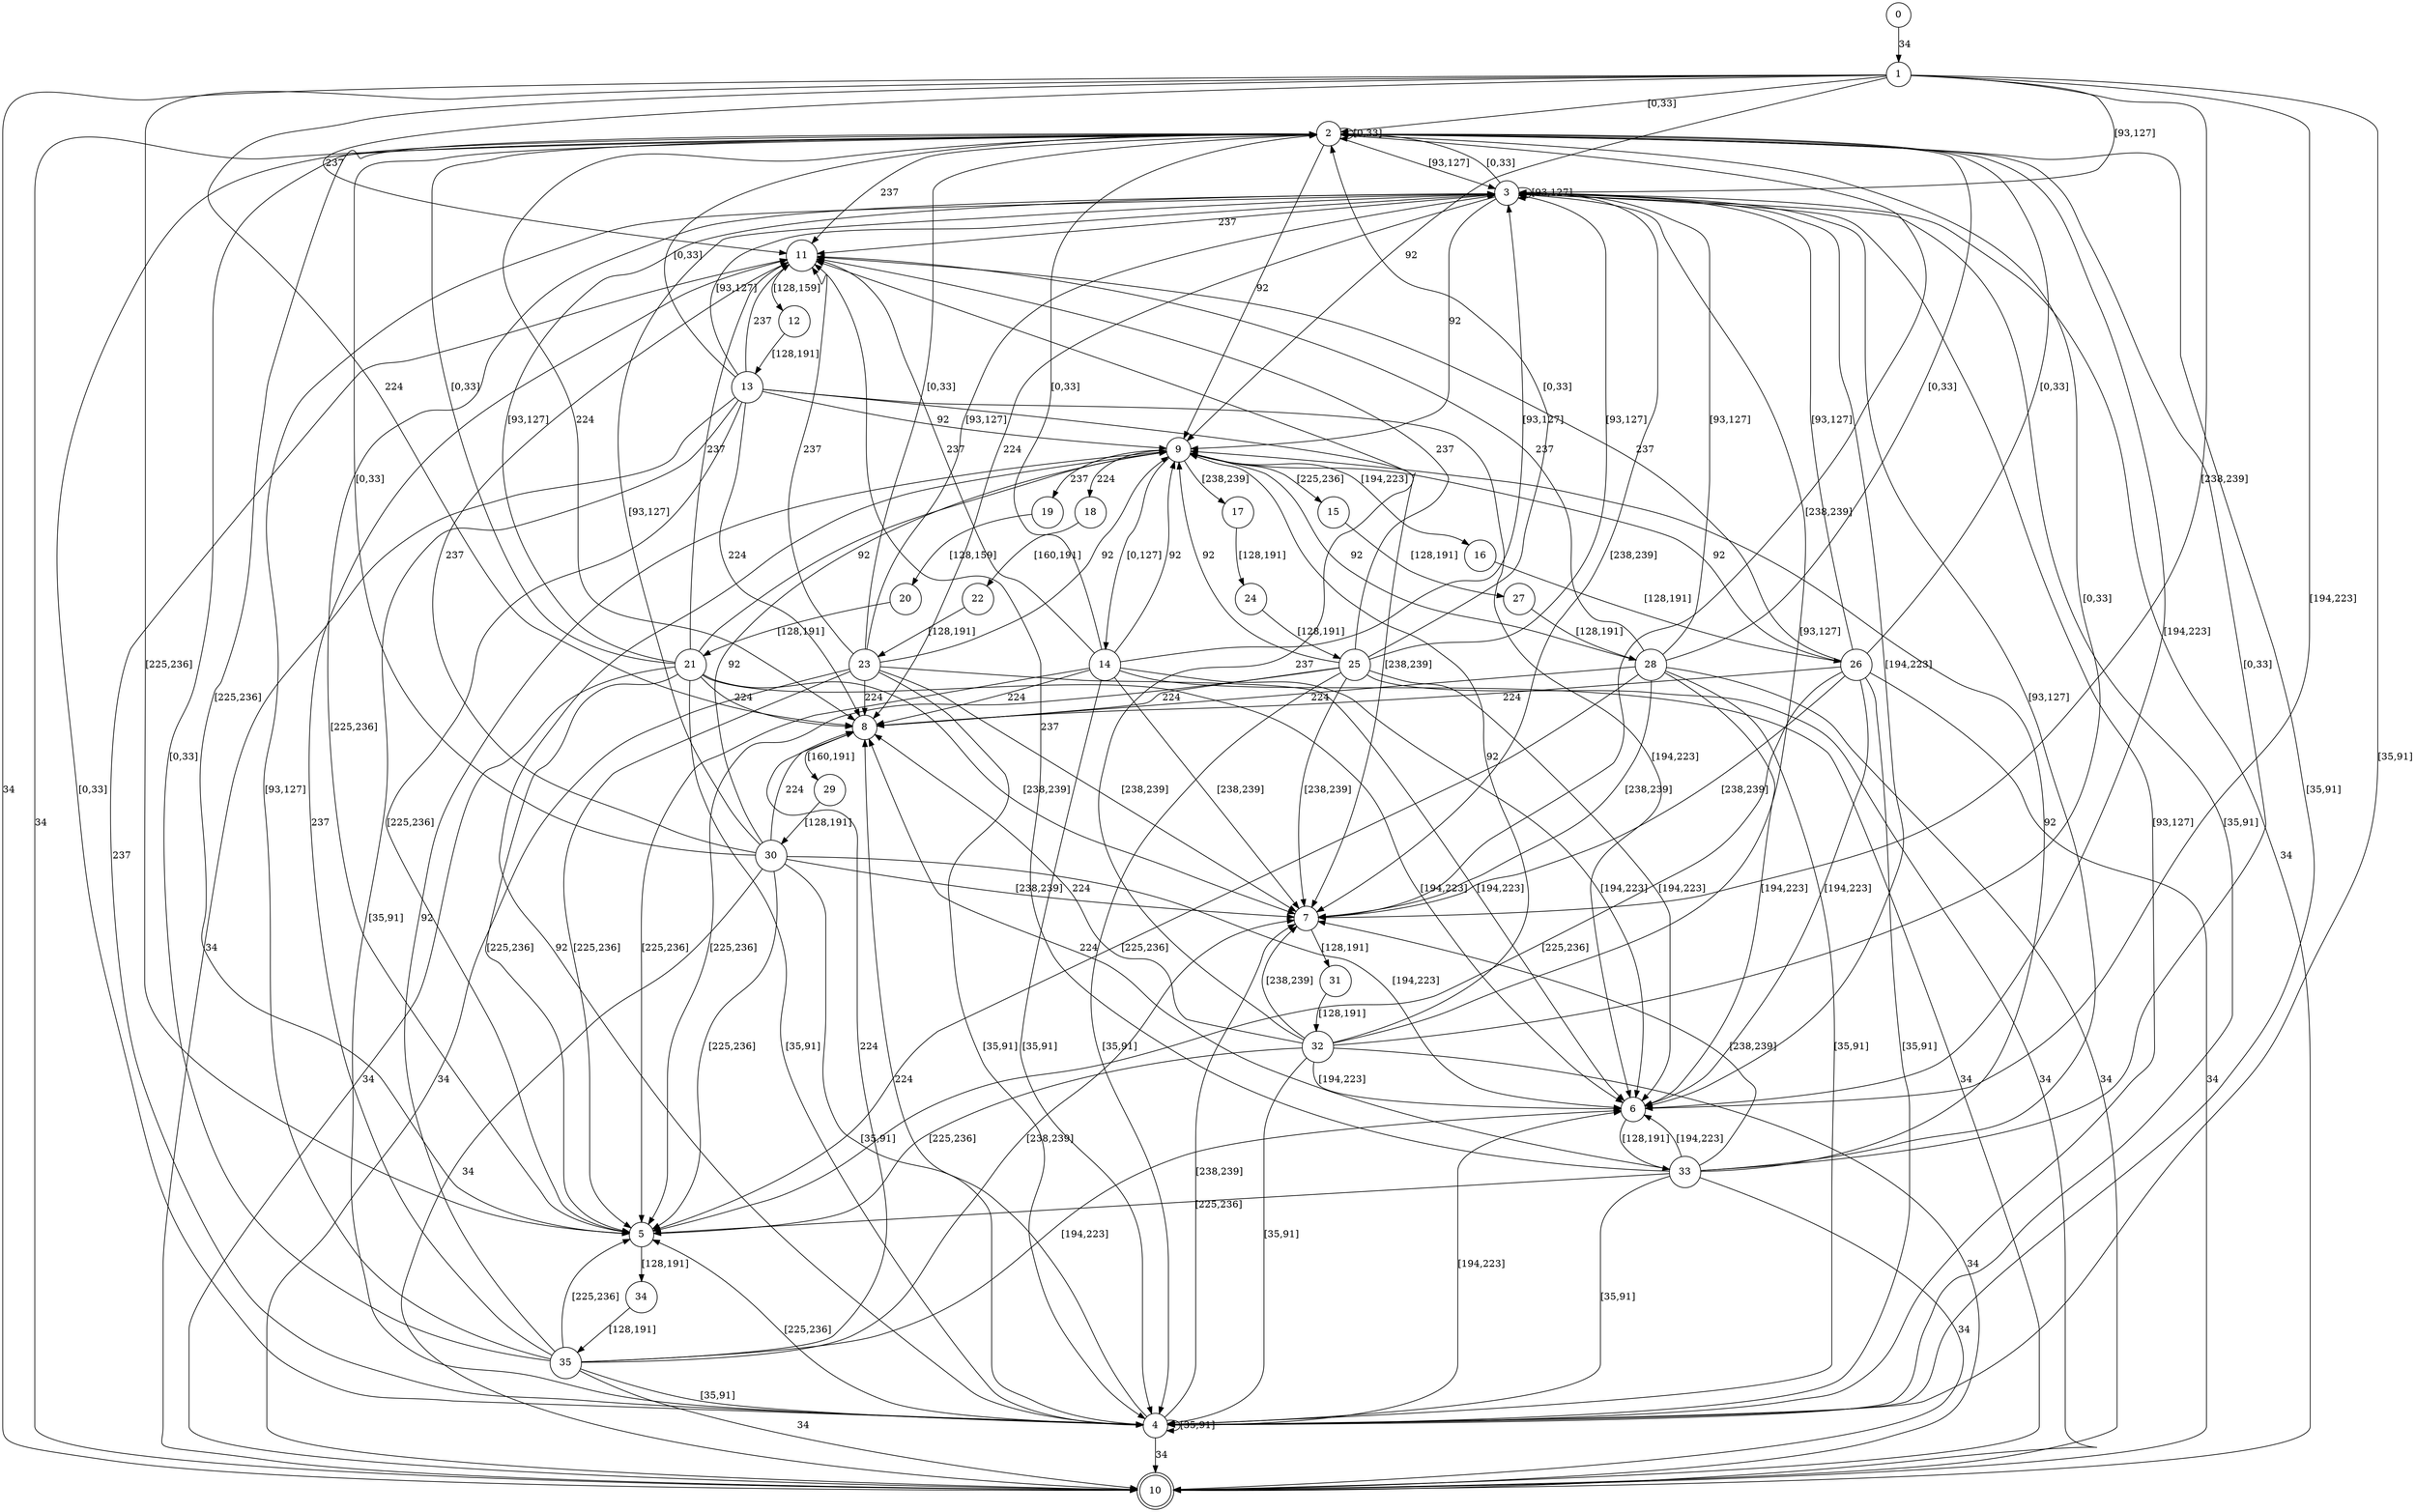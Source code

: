 digraph DFA {
        N0[label="0", shape=circle];
        N1[label="1", shape=circle];
        N2[label="2", shape=circle];
        N3[label="3", shape=circle];
        N4[label="4", shape=circle];
        N5[label="5", shape=circle];
        N6[label="6", shape=circle];
        N7[label="7", shape=circle];
        N8[label="8", shape=circle];
        N9[label="9", shape=circle];
        N10[label="10", shape=doublecircle];
        N11[label="11", shape=circle];
        N12[label="12", shape=circle];
        N13[label="13", shape=circle];
        N14[label="14", shape=circle];
        N15[label="15", shape=circle];
        N16[label="16", shape=circle];
        N17[label="17", shape=circle];
        N18[label="18", shape=circle];
        N19[label="19", shape=circle];
        N20[label="20", shape=circle];
        N21[label="21", shape=circle];
        N22[label="22", shape=circle];
        N23[label="23", shape=circle];
        N24[label="24", shape=circle];
        N25[label="25", shape=circle];
        N26[label="26", shape=circle];
        N27[label="27", shape=circle];
        N28[label="28", shape=circle];
        N29[label="29", shape=circle];
        N30[label="30", shape=circle];
        N31[label="31", shape=circle];
        N32[label="32", shape=circle];
        N33[label="33", shape=circle];
        N34[label="34", shape=circle];
        N35[label="35", shape=circle];
        N0 -> N1[label="34"];
        N1 -> N3[label="[93,127]"];
        N1 -> N9[label="92"];
        N1 -> N5[label="[225,236]"];
        N1 -> N2[label="[0,33]"];
        N1 -> N7[label="[238,239]"];
        N1 -> N8[label="224"];
        N1 -> N6[label="[194,223]"];
        N1 -> N11[label="237"];
        N1 -> N10[label="34"];
        N1 -> N4[label="[35,91]"];
        N2 -> N11[label="237"];
        N2 -> N5[label="[225,236]"];
        N2 -> N2[label="[0,33]"];
        N2 -> N6[label="[194,223]"];
        N2 -> N7[label="[238,239]"];
        N2 -> N8[label="224"];
        N2 -> N4[label="[35,91]"];
        N2 -> N9[label="92"];
        N2 -> N3[label="[93,127]"];
        N2 -> N10[label="34"];
        N3 -> N3[label="[93,127]"];
        N3 -> N4[label="[35,91]"];
        N3 -> N9[label="92"];
        N3 -> N2[label="[0,33]"];
        N3 -> N8[label="224"];
        N3 -> N5[label="[225,236]"];
        N3 -> N6[label="[194,223]"];
        N3 -> N10[label="34"];
        N3 -> N11[label="237"];
        N3 -> N7[label="[238,239]"];
        N4 -> N2[label="[0,33]"];
        N4 -> N5[label="[225,236]"];
        N4 -> N3[label="[93,127]"];
        N4 -> N11[label="237"];
        N4 -> N6[label="[194,223]"];
        N4 -> N7[label="[238,239]"];
        N4 -> N4[label="[35,91]"];
        N4 -> N8[label="224"];
        N4 -> N9[label="92"];
        N4 -> N10[label="34"];
        N5 -> N34[label="[128,191]"];
        N6 -> N33[label="[128,191]"];
        N7 -> N31[label="[128,191]"];
        N8 -> N29[label="[160,191]"];
        N9 -> N16[label="[194,223]"];
        N9 -> N15[label="[225,236]"];
        N9 -> N19[label="237"];
        N9 -> N14[label="[0,127]"];
        N9 -> N18[label="224"];
        N9 -> N17[label="[238,239]"];
        N11 -> N12[label="[128,159]"];
        N12 -> N13[label="[128,191]"];
        N13 -> N5[label="[225,236]"];
        N13 -> N8[label="224"];
        N13 -> N3[label="[93,127]"];
        N13 -> N9[label="92"];
        N13 -> N11[label="237"];
        N13 -> N6[label="[194,223]"];
        N13 -> N10[label="34"];
        N13 -> N2[label="[0,33]"];
        N13 -> N7[label="[238,239]"];
        N13 -> N4[label="[35,91]"];
        N14 -> N8[label="224"];
        N14 -> N4[label="[35,91]"];
        N14 -> N5[label="[225,236]"];
        N14 -> N10[label="34"];
        N14 -> N3[label="[93,127]"];
        N14 -> N2[label="[0,33]"];
        N14 -> N9[label="92"];
        N14 -> N6[label="[194,223]"];
        N14 -> N11[label="237"];
        N14 -> N7[label="[238,239]"];
        N15 -> N27[label="[128,191]"];
        N16 -> N26[label="[128,191]"];
        N17 -> N24[label="[128,191]"];
        N18 -> N22[label="[160,191]"];
        N19 -> N20[label="[128,159]"];
        N20 -> N21[label="[128,191]"];
        N21 -> N7[label="[238,239]"];
        N21 -> N2[label="[0,33]"];
        N21 -> N5[label="[225,236]"];
        N21 -> N10[label="34"];
        N21 -> N9[label="92"];
        N21 -> N11[label="237"];
        N21 -> N6[label="[194,223]"];
        N21 -> N4[label="[35,91]"];
        N21 -> N3[label="[93,127]"];
        N21 -> N8[label="224"];
        N22 -> N23[label="[128,191]"];
        N23 -> N5[label="[225,236]"];
        N23 -> N10[label="34"];
        N23 -> N7[label="[238,239]"];
        N23 -> N3[label="[93,127]"];
        N23 -> N2[label="[0,33]"];
        N23 -> N8[label="224"];
        N23 -> N9[label="92"];
        N23 -> N4[label="[35,91]"];
        N23 -> N11[label="237"];
        N23 -> N6[label="[194,223]"];
        N24 -> N25[label="[128,191]"];
        N25 -> N8[label="224"];
        N25 -> N9[label="92"];
        N25 -> N10[label="34"];
        N25 -> N5[label="[225,236]"];
        N25 -> N4[label="[35,91]"];
        N25 -> N6[label="[194,223]"];
        N25 -> N2[label="[0,33]"];
        N25 -> N3[label="[93,127]"];
        N25 -> N7[label="[238,239]"];
        N25 -> N11[label="237"];
        N26 -> N2[label="[0,33]"];
        N26 -> N7[label="[238,239]"];
        N26 -> N10[label="34"];
        N26 -> N9[label="92"];
        N26 -> N8[label="224"];
        N26 -> N6[label="[194,223]"];
        N26 -> N11[label="237"];
        N26 -> N4[label="[35,91]"];
        N26 -> N5[label="[225,236]"];
        N26 -> N3[label="[93,127]"];
        N27 -> N28[label="[128,191]"];
        N28 -> N10[label="34"];
        N28 -> N5[label="[225,236]"];
        N28 -> N4[label="[35,91]"];
        N28 -> N6[label="[194,223]"];
        N28 -> N11[label="237"];
        N28 -> N9[label="92"];
        N28 -> N8[label="224"];
        N28 -> N7[label="[238,239]"];
        N28 -> N3[label="[93,127]"];
        N28 -> N2[label="[0,33]"];
        N29 -> N30[label="[128,191]"];
        N30 -> N11[label="237"];
        N30 -> N4[label="[35,91]"];
        N30 -> N8[label="224"];
        N30 -> N6[label="[194,223]"];
        N30 -> N9[label="92"];
        N30 -> N2[label="[0,33]"];
        N30 -> N3[label="[93,127]"];
        N30 -> N5[label="[225,236]"];
        N30 -> N7[label="[238,239]"];
        N30 -> N10[label="34"];
        N31 -> N32[label="[128,191]"];
        N32 -> N11[label="237"];
        N32 -> N3[label="[93,127]"];
        N32 -> N6[label="[194,223]"];
        N32 -> N10[label="34"];
        N32 -> N7[label="[238,239]"];
        N32 -> N2[label="[0,33]"];
        N32 -> N8[label="224"];
        N32 -> N4[label="[35,91]"];
        N32 -> N9[label="92"];
        N32 -> N5[label="[225,236]"];
        N33 -> N8[label="224"];
        N33 -> N3[label="[93,127]"];
        N33 -> N4[label="[35,91]"];
        N33 -> N9[label="92"];
        N33 -> N11[label="237"];
        N33 -> N2[label="[0,33]"];
        N33 -> N7[label="[238,239]"];
        N33 -> N6[label="[194,223]"];
        N33 -> N10[label="34"];
        N33 -> N5[label="[225,236]"];
        N34 -> N35[label="[128,191]"];
        N35 -> N3[label="[93,127]"];
        N35 -> N5[label="[225,236]"];
        N35 -> N11[label="237"];
        N35 -> N4[label="[35,91]"];
        N35 -> N9[label="92"];
        N35 -> N8[label="224"];
        N35 -> N7[label="[238,239]"];
        N35 -> N2[label="[0,33]"];
        N35 -> N6[label="[194,223]"];
        N35 -> N10[label="34"];
}